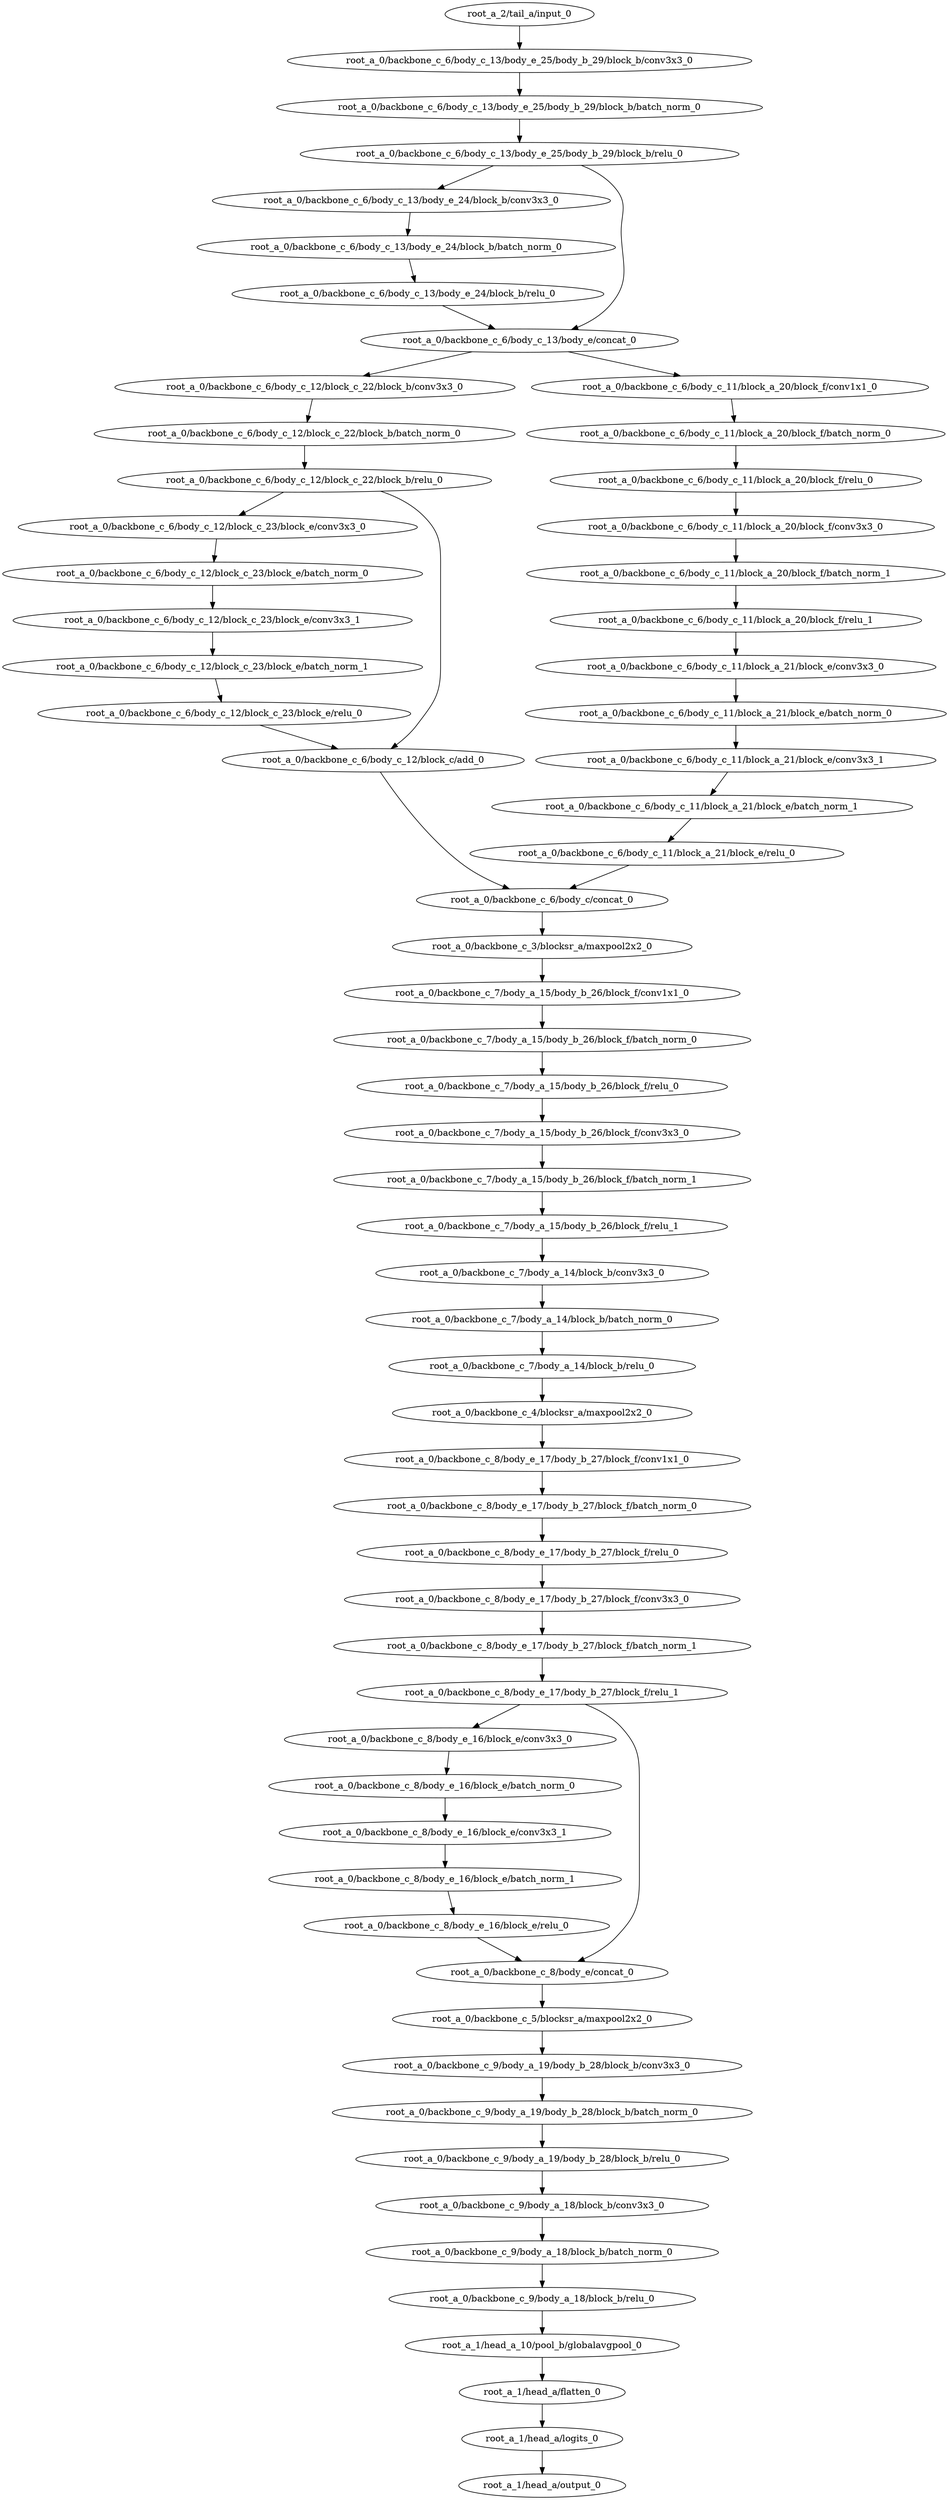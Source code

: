 digraph root_a {
	"root_a_2/tail_a/input_0"
	"root_a_0/backbone_c_6/body_c_13/body_e_25/body_b_29/block_b/conv3x3_0"
	"root_a_0/backbone_c_6/body_c_13/body_e_25/body_b_29/block_b/batch_norm_0"
	"root_a_0/backbone_c_6/body_c_13/body_e_25/body_b_29/block_b/relu_0"
	"root_a_0/backbone_c_6/body_c_13/body_e_24/block_b/conv3x3_0"
	"root_a_0/backbone_c_6/body_c_13/body_e_24/block_b/batch_norm_0"
	"root_a_0/backbone_c_6/body_c_13/body_e_24/block_b/relu_0"
	"root_a_0/backbone_c_6/body_c_13/body_e/concat_0"
	"root_a_0/backbone_c_6/body_c_12/block_c_22/block_b/conv3x3_0"
	"root_a_0/backbone_c_6/body_c_12/block_c_22/block_b/batch_norm_0"
	"root_a_0/backbone_c_6/body_c_12/block_c_22/block_b/relu_0"
	"root_a_0/backbone_c_6/body_c_12/block_c_23/block_e/conv3x3_0"
	"root_a_0/backbone_c_6/body_c_12/block_c_23/block_e/batch_norm_0"
	"root_a_0/backbone_c_6/body_c_12/block_c_23/block_e/conv3x3_1"
	"root_a_0/backbone_c_6/body_c_12/block_c_23/block_e/batch_norm_1"
	"root_a_0/backbone_c_6/body_c_12/block_c_23/block_e/relu_0"
	"root_a_0/backbone_c_6/body_c_12/block_c/add_0"
	"root_a_0/backbone_c_6/body_c_11/block_a_20/block_f/conv1x1_0"
	"root_a_0/backbone_c_6/body_c_11/block_a_20/block_f/batch_norm_0"
	"root_a_0/backbone_c_6/body_c_11/block_a_20/block_f/relu_0"
	"root_a_0/backbone_c_6/body_c_11/block_a_20/block_f/conv3x3_0"
	"root_a_0/backbone_c_6/body_c_11/block_a_20/block_f/batch_norm_1"
	"root_a_0/backbone_c_6/body_c_11/block_a_20/block_f/relu_1"
	"root_a_0/backbone_c_6/body_c_11/block_a_21/block_e/conv3x3_0"
	"root_a_0/backbone_c_6/body_c_11/block_a_21/block_e/batch_norm_0"
	"root_a_0/backbone_c_6/body_c_11/block_a_21/block_e/conv3x3_1"
	"root_a_0/backbone_c_6/body_c_11/block_a_21/block_e/batch_norm_1"
	"root_a_0/backbone_c_6/body_c_11/block_a_21/block_e/relu_0"
	"root_a_0/backbone_c_6/body_c/concat_0"
	"root_a_0/backbone_c_3/blocksr_a/maxpool2x2_0"
	"root_a_0/backbone_c_7/body_a_15/body_b_26/block_f/conv1x1_0"
	"root_a_0/backbone_c_7/body_a_15/body_b_26/block_f/batch_norm_0"
	"root_a_0/backbone_c_7/body_a_15/body_b_26/block_f/relu_0"
	"root_a_0/backbone_c_7/body_a_15/body_b_26/block_f/conv3x3_0"
	"root_a_0/backbone_c_7/body_a_15/body_b_26/block_f/batch_norm_1"
	"root_a_0/backbone_c_7/body_a_15/body_b_26/block_f/relu_1"
	"root_a_0/backbone_c_7/body_a_14/block_b/conv3x3_0"
	"root_a_0/backbone_c_7/body_a_14/block_b/batch_norm_0"
	"root_a_0/backbone_c_7/body_a_14/block_b/relu_0"
	"root_a_0/backbone_c_4/blocksr_a/maxpool2x2_0"
	"root_a_0/backbone_c_8/body_e_17/body_b_27/block_f/conv1x1_0"
	"root_a_0/backbone_c_8/body_e_17/body_b_27/block_f/batch_norm_0"
	"root_a_0/backbone_c_8/body_e_17/body_b_27/block_f/relu_0"
	"root_a_0/backbone_c_8/body_e_17/body_b_27/block_f/conv3x3_0"
	"root_a_0/backbone_c_8/body_e_17/body_b_27/block_f/batch_norm_1"
	"root_a_0/backbone_c_8/body_e_17/body_b_27/block_f/relu_1"
	"root_a_0/backbone_c_8/body_e_16/block_e/conv3x3_0"
	"root_a_0/backbone_c_8/body_e_16/block_e/batch_norm_0"
	"root_a_0/backbone_c_8/body_e_16/block_e/conv3x3_1"
	"root_a_0/backbone_c_8/body_e_16/block_e/batch_norm_1"
	"root_a_0/backbone_c_8/body_e_16/block_e/relu_0"
	"root_a_0/backbone_c_8/body_e/concat_0"
	"root_a_0/backbone_c_5/blocksr_a/maxpool2x2_0"
	"root_a_0/backbone_c_9/body_a_19/body_b_28/block_b/conv3x3_0"
	"root_a_0/backbone_c_9/body_a_19/body_b_28/block_b/batch_norm_0"
	"root_a_0/backbone_c_9/body_a_19/body_b_28/block_b/relu_0"
	"root_a_0/backbone_c_9/body_a_18/block_b/conv3x3_0"
	"root_a_0/backbone_c_9/body_a_18/block_b/batch_norm_0"
	"root_a_0/backbone_c_9/body_a_18/block_b/relu_0"
	"root_a_1/head_a_10/pool_b/globalavgpool_0"
	"root_a_1/head_a/flatten_0"
	"root_a_1/head_a/logits_0"
	"root_a_1/head_a/output_0"

	"root_a_2/tail_a/input_0" -> "root_a_0/backbone_c_6/body_c_13/body_e_25/body_b_29/block_b/conv3x3_0"
	"root_a_0/backbone_c_6/body_c_13/body_e_25/body_b_29/block_b/conv3x3_0" -> "root_a_0/backbone_c_6/body_c_13/body_e_25/body_b_29/block_b/batch_norm_0"
	"root_a_0/backbone_c_6/body_c_13/body_e_25/body_b_29/block_b/batch_norm_0" -> "root_a_0/backbone_c_6/body_c_13/body_e_25/body_b_29/block_b/relu_0"
	"root_a_0/backbone_c_6/body_c_13/body_e_25/body_b_29/block_b/relu_0" -> "root_a_0/backbone_c_6/body_c_13/body_e_24/block_b/conv3x3_0"
	"root_a_0/backbone_c_6/body_c_13/body_e_24/block_b/conv3x3_0" -> "root_a_0/backbone_c_6/body_c_13/body_e_24/block_b/batch_norm_0"
	"root_a_0/backbone_c_6/body_c_13/body_e_24/block_b/batch_norm_0" -> "root_a_0/backbone_c_6/body_c_13/body_e_24/block_b/relu_0"
	"root_a_0/backbone_c_6/body_c_13/body_e_24/block_b/relu_0" -> "root_a_0/backbone_c_6/body_c_13/body_e/concat_0"
	"root_a_0/backbone_c_6/body_c_13/body_e_25/body_b_29/block_b/relu_0" -> "root_a_0/backbone_c_6/body_c_13/body_e/concat_0"
	"root_a_0/backbone_c_6/body_c_13/body_e/concat_0" -> "root_a_0/backbone_c_6/body_c_12/block_c_22/block_b/conv3x3_0"
	"root_a_0/backbone_c_6/body_c_12/block_c_22/block_b/conv3x3_0" -> "root_a_0/backbone_c_6/body_c_12/block_c_22/block_b/batch_norm_0"
	"root_a_0/backbone_c_6/body_c_12/block_c_22/block_b/batch_norm_0" -> "root_a_0/backbone_c_6/body_c_12/block_c_22/block_b/relu_0"
	"root_a_0/backbone_c_6/body_c_12/block_c_22/block_b/relu_0" -> "root_a_0/backbone_c_6/body_c_12/block_c_23/block_e/conv3x3_0"
	"root_a_0/backbone_c_6/body_c_12/block_c_23/block_e/conv3x3_0" -> "root_a_0/backbone_c_6/body_c_12/block_c_23/block_e/batch_norm_0"
	"root_a_0/backbone_c_6/body_c_12/block_c_23/block_e/batch_norm_0" -> "root_a_0/backbone_c_6/body_c_12/block_c_23/block_e/conv3x3_1"
	"root_a_0/backbone_c_6/body_c_12/block_c_23/block_e/conv3x3_1" -> "root_a_0/backbone_c_6/body_c_12/block_c_23/block_e/batch_norm_1"
	"root_a_0/backbone_c_6/body_c_12/block_c_23/block_e/batch_norm_1" -> "root_a_0/backbone_c_6/body_c_12/block_c_23/block_e/relu_0"
	"root_a_0/backbone_c_6/body_c_12/block_c_22/block_b/relu_0" -> "root_a_0/backbone_c_6/body_c_12/block_c/add_0"
	"root_a_0/backbone_c_6/body_c_12/block_c_23/block_e/relu_0" -> "root_a_0/backbone_c_6/body_c_12/block_c/add_0"
	"root_a_0/backbone_c_6/body_c_13/body_e/concat_0" -> "root_a_0/backbone_c_6/body_c_11/block_a_20/block_f/conv1x1_0"
	"root_a_0/backbone_c_6/body_c_11/block_a_20/block_f/conv1x1_0" -> "root_a_0/backbone_c_6/body_c_11/block_a_20/block_f/batch_norm_0"
	"root_a_0/backbone_c_6/body_c_11/block_a_20/block_f/batch_norm_0" -> "root_a_0/backbone_c_6/body_c_11/block_a_20/block_f/relu_0"
	"root_a_0/backbone_c_6/body_c_11/block_a_20/block_f/relu_0" -> "root_a_0/backbone_c_6/body_c_11/block_a_20/block_f/conv3x3_0"
	"root_a_0/backbone_c_6/body_c_11/block_a_20/block_f/conv3x3_0" -> "root_a_0/backbone_c_6/body_c_11/block_a_20/block_f/batch_norm_1"
	"root_a_0/backbone_c_6/body_c_11/block_a_20/block_f/batch_norm_1" -> "root_a_0/backbone_c_6/body_c_11/block_a_20/block_f/relu_1"
	"root_a_0/backbone_c_6/body_c_11/block_a_20/block_f/relu_1" -> "root_a_0/backbone_c_6/body_c_11/block_a_21/block_e/conv3x3_0"
	"root_a_0/backbone_c_6/body_c_11/block_a_21/block_e/conv3x3_0" -> "root_a_0/backbone_c_6/body_c_11/block_a_21/block_e/batch_norm_0"
	"root_a_0/backbone_c_6/body_c_11/block_a_21/block_e/batch_norm_0" -> "root_a_0/backbone_c_6/body_c_11/block_a_21/block_e/conv3x3_1"
	"root_a_0/backbone_c_6/body_c_11/block_a_21/block_e/conv3x3_1" -> "root_a_0/backbone_c_6/body_c_11/block_a_21/block_e/batch_norm_1"
	"root_a_0/backbone_c_6/body_c_11/block_a_21/block_e/batch_norm_1" -> "root_a_0/backbone_c_6/body_c_11/block_a_21/block_e/relu_0"
	"root_a_0/backbone_c_6/body_c_12/block_c/add_0" -> "root_a_0/backbone_c_6/body_c/concat_0"
	"root_a_0/backbone_c_6/body_c_11/block_a_21/block_e/relu_0" -> "root_a_0/backbone_c_6/body_c/concat_0"
	"root_a_0/backbone_c_6/body_c/concat_0" -> "root_a_0/backbone_c_3/blocksr_a/maxpool2x2_0"
	"root_a_0/backbone_c_3/blocksr_a/maxpool2x2_0" -> "root_a_0/backbone_c_7/body_a_15/body_b_26/block_f/conv1x1_0"
	"root_a_0/backbone_c_7/body_a_15/body_b_26/block_f/conv1x1_0" -> "root_a_0/backbone_c_7/body_a_15/body_b_26/block_f/batch_norm_0"
	"root_a_0/backbone_c_7/body_a_15/body_b_26/block_f/batch_norm_0" -> "root_a_0/backbone_c_7/body_a_15/body_b_26/block_f/relu_0"
	"root_a_0/backbone_c_7/body_a_15/body_b_26/block_f/relu_0" -> "root_a_0/backbone_c_7/body_a_15/body_b_26/block_f/conv3x3_0"
	"root_a_0/backbone_c_7/body_a_15/body_b_26/block_f/conv3x3_0" -> "root_a_0/backbone_c_7/body_a_15/body_b_26/block_f/batch_norm_1"
	"root_a_0/backbone_c_7/body_a_15/body_b_26/block_f/batch_norm_1" -> "root_a_0/backbone_c_7/body_a_15/body_b_26/block_f/relu_1"
	"root_a_0/backbone_c_7/body_a_15/body_b_26/block_f/relu_1" -> "root_a_0/backbone_c_7/body_a_14/block_b/conv3x3_0"
	"root_a_0/backbone_c_7/body_a_14/block_b/conv3x3_0" -> "root_a_0/backbone_c_7/body_a_14/block_b/batch_norm_0"
	"root_a_0/backbone_c_7/body_a_14/block_b/batch_norm_0" -> "root_a_0/backbone_c_7/body_a_14/block_b/relu_0"
	"root_a_0/backbone_c_7/body_a_14/block_b/relu_0" -> "root_a_0/backbone_c_4/blocksr_a/maxpool2x2_0"
	"root_a_0/backbone_c_4/blocksr_a/maxpool2x2_0" -> "root_a_0/backbone_c_8/body_e_17/body_b_27/block_f/conv1x1_0"
	"root_a_0/backbone_c_8/body_e_17/body_b_27/block_f/conv1x1_0" -> "root_a_0/backbone_c_8/body_e_17/body_b_27/block_f/batch_norm_0"
	"root_a_0/backbone_c_8/body_e_17/body_b_27/block_f/batch_norm_0" -> "root_a_0/backbone_c_8/body_e_17/body_b_27/block_f/relu_0"
	"root_a_0/backbone_c_8/body_e_17/body_b_27/block_f/relu_0" -> "root_a_0/backbone_c_8/body_e_17/body_b_27/block_f/conv3x3_0"
	"root_a_0/backbone_c_8/body_e_17/body_b_27/block_f/conv3x3_0" -> "root_a_0/backbone_c_8/body_e_17/body_b_27/block_f/batch_norm_1"
	"root_a_0/backbone_c_8/body_e_17/body_b_27/block_f/batch_norm_1" -> "root_a_0/backbone_c_8/body_e_17/body_b_27/block_f/relu_1"
	"root_a_0/backbone_c_8/body_e_17/body_b_27/block_f/relu_1" -> "root_a_0/backbone_c_8/body_e_16/block_e/conv3x3_0"
	"root_a_0/backbone_c_8/body_e_16/block_e/conv3x3_0" -> "root_a_0/backbone_c_8/body_e_16/block_e/batch_norm_0"
	"root_a_0/backbone_c_8/body_e_16/block_e/batch_norm_0" -> "root_a_0/backbone_c_8/body_e_16/block_e/conv3x3_1"
	"root_a_0/backbone_c_8/body_e_16/block_e/conv3x3_1" -> "root_a_0/backbone_c_8/body_e_16/block_e/batch_norm_1"
	"root_a_0/backbone_c_8/body_e_16/block_e/batch_norm_1" -> "root_a_0/backbone_c_8/body_e_16/block_e/relu_0"
	"root_a_0/backbone_c_8/body_e_17/body_b_27/block_f/relu_1" -> "root_a_0/backbone_c_8/body_e/concat_0"
	"root_a_0/backbone_c_8/body_e_16/block_e/relu_0" -> "root_a_0/backbone_c_8/body_e/concat_0"
	"root_a_0/backbone_c_8/body_e/concat_0" -> "root_a_0/backbone_c_5/blocksr_a/maxpool2x2_0"
	"root_a_0/backbone_c_5/blocksr_a/maxpool2x2_0" -> "root_a_0/backbone_c_9/body_a_19/body_b_28/block_b/conv3x3_0"
	"root_a_0/backbone_c_9/body_a_19/body_b_28/block_b/conv3x3_0" -> "root_a_0/backbone_c_9/body_a_19/body_b_28/block_b/batch_norm_0"
	"root_a_0/backbone_c_9/body_a_19/body_b_28/block_b/batch_norm_0" -> "root_a_0/backbone_c_9/body_a_19/body_b_28/block_b/relu_0"
	"root_a_0/backbone_c_9/body_a_19/body_b_28/block_b/relu_0" -> "root_a_0/backbone_c_9/body_a_18/block_b/conv3x3_0"
	"root_a_0/backbone_c_9/body_a_18/block_b/conv3x3_0" -> "root_a_0/backbone_c_9/body_a_18/block_b/batch_norm_0"
	"root_a_0/backbone_c_9/body_a_18/block_b/batch_norm_0" -> "root_a_0/backbone_c_9/body_a_18/block_b/relu_0"
	"root_a_0/backbone_c_9/body_a_18/block_b/relu_0" -> "root_a_1/head_a_10/pool_b/globalavgpool_0"
	"root_a_1/head_a_10/pool_b/globalavgpool_0" -> "root_a_1/head_a/flatten_0"
	"root_a_1/head_a/flatten_0" -> "root_a_1/head_a/logits_0"
	"root_a_1/head_a/logits_0" -> "root_a_1/head_a/output_0"

}